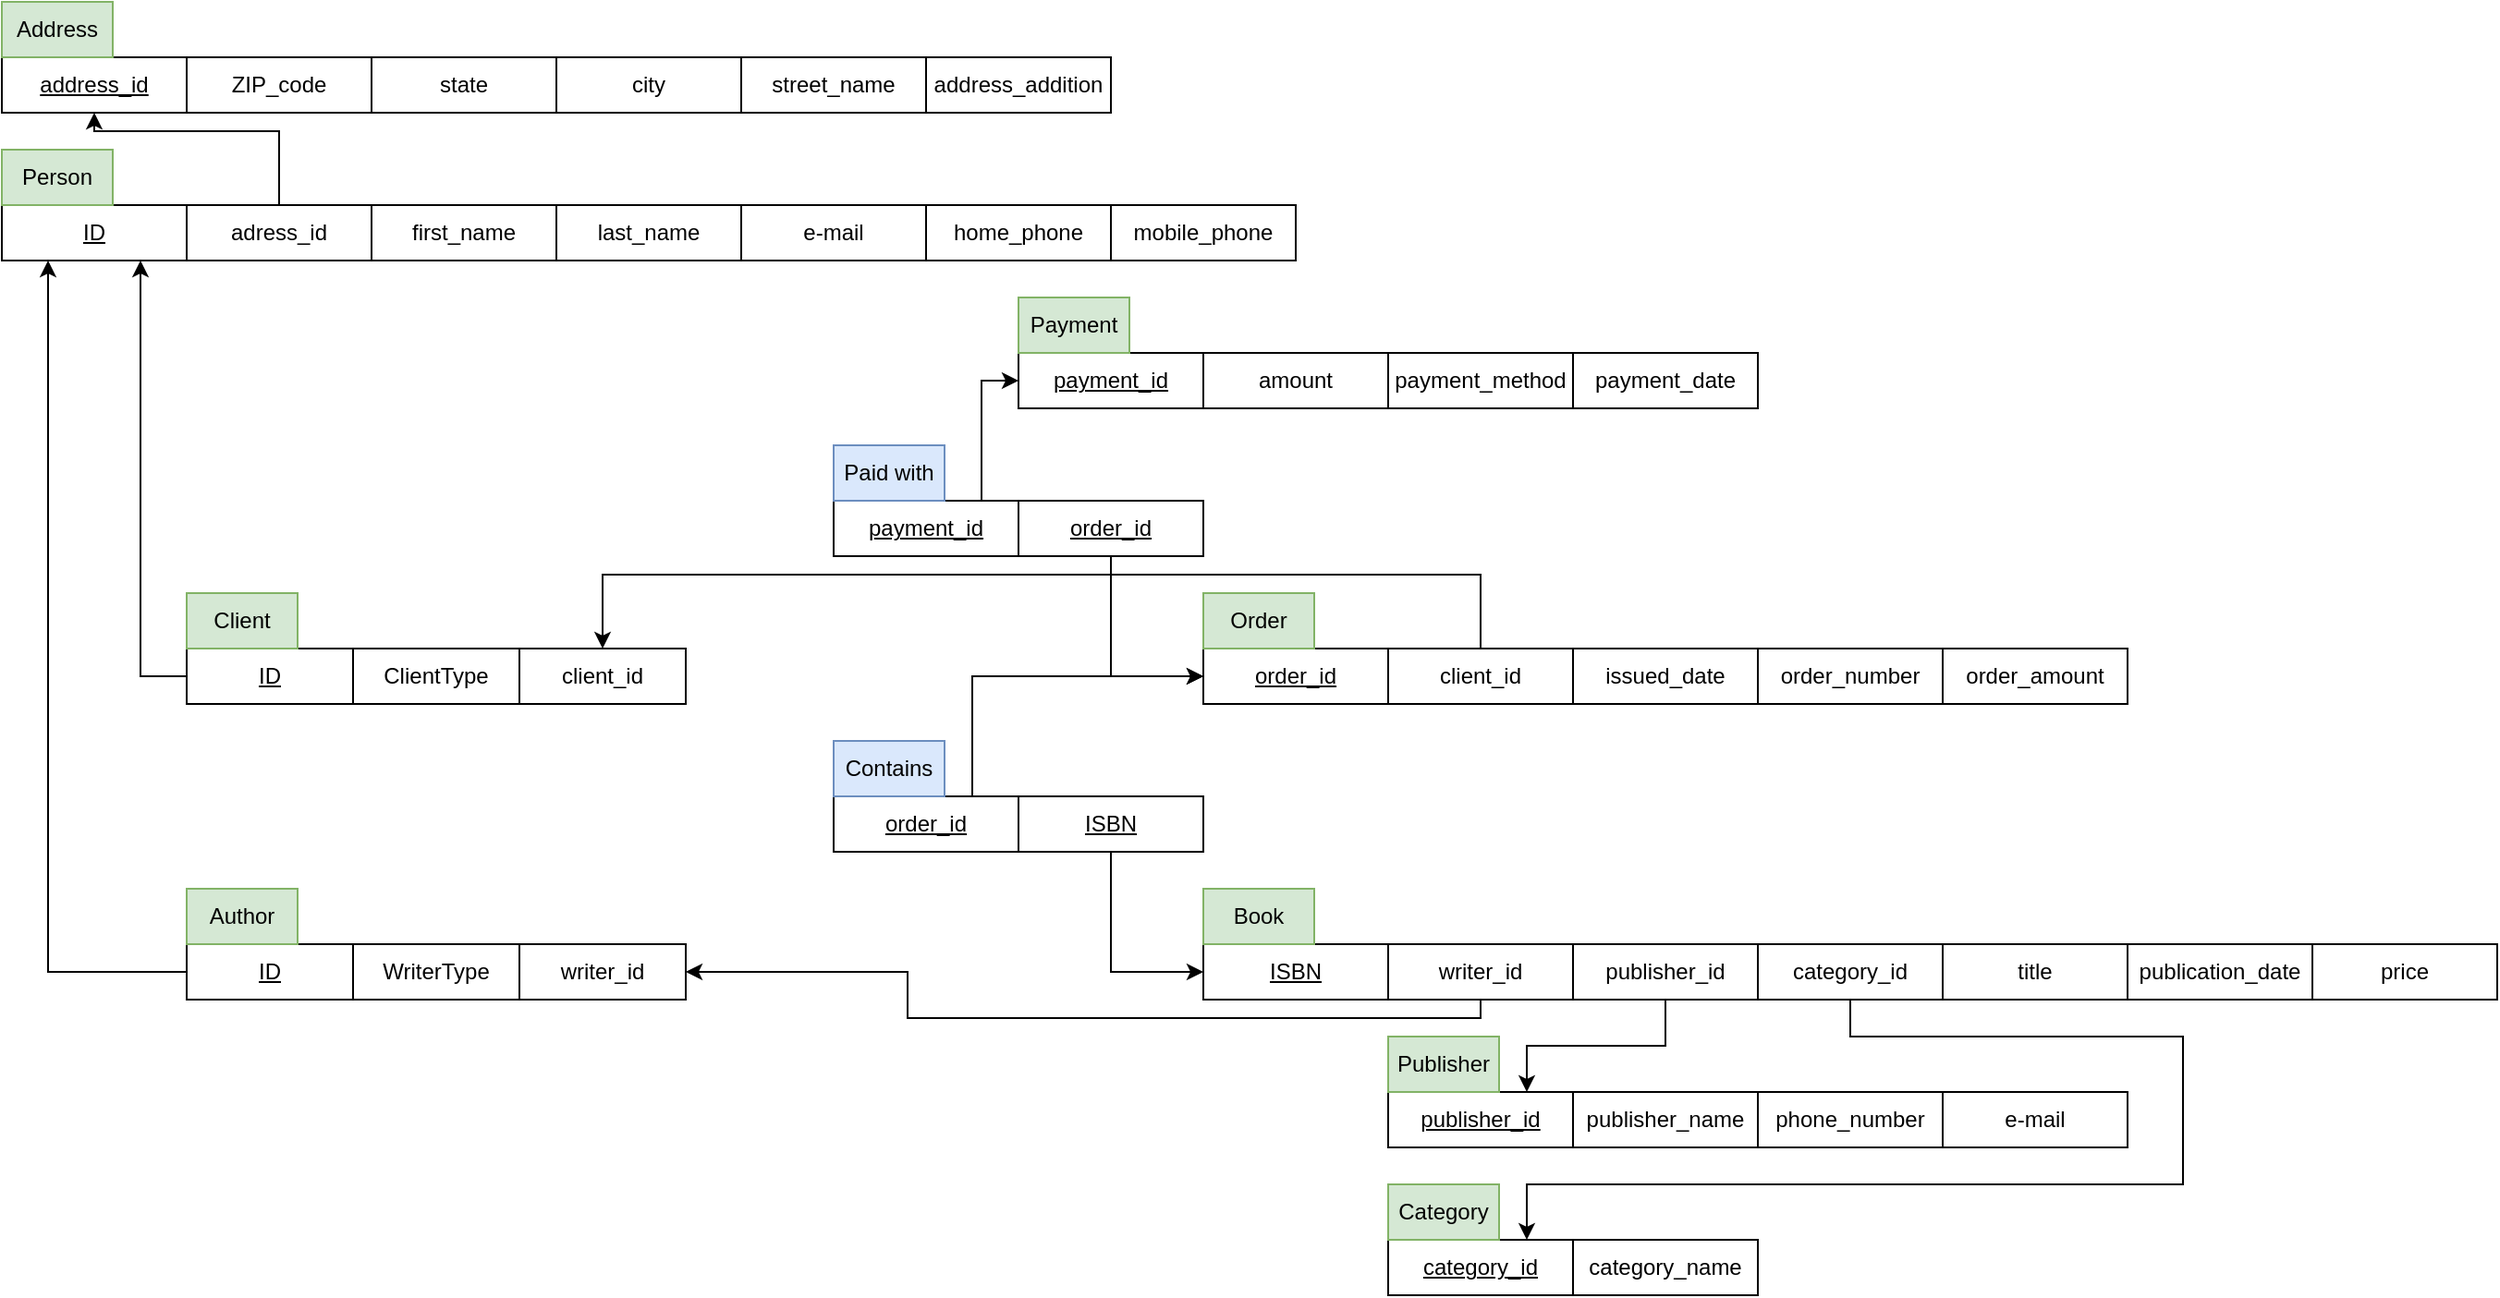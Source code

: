 <mxfile version="24.8.8">
  <diagram name="Pagină-1" id="p8kJaGKfmPmrGk0nMDl-">
    <mxGraphModel dx="2963" dy="1080" grid="1" gridSize="10" guides="1" tooltips="1" connect="1" arrows="1" fold="1" page="1" pageScale="1" pageWidth="1654" pageHeight="1169" math="0" shadow="0">
      <root>
        <mxCell id="0" />
        <mxCell id="1" parent="0" />
        <mxCell id="-nB0gfUVQe1chdUKQBeN-37" value="" style="group" parent="1" vertex="1" connectable="0">
          <mxGeometry x="180" y="235" width="600" height="60" as="geometry" />
        </mxCell>
        <mxCell id="-nB0gfUVQe1chdUKQBeN-29" value="&lt;span style=&quot;text-decoration-line: underline;&quot;&gt;address_id&lt;/span&gt;" style="rounded=0;whiteSpace=wrap;html=1;" parent="-nB0gfUVQe1chdUKQBeN-37" vertex="1">
          <mxGeometry y="30" width="100" height="30" as="geometry" />
        </mxCell>
        <mxCell id="-nB0gfUVQe1chdUKQBeN-30" value="state" style="rounded=0;whiteSpace=wrap;html=1;" parent="-nB0gfUVQe1chdUKQBeN-37" vertex="1">
          <mxGeometry x="200" y="30" width="100" height="30" as="geometry" />
        </mxCell>
        <mxCell id="-nB0gfUVQe1chdUKQBeN-31" value="Address" style="text;html=1;align=center;verticalAlign=middle;whiteSpace=wrap;rounded=0;fillColor=#d5e8d4;strokeColor=#82b366;" parent="-nB0gfUVQe1chdUKQBeN-37" vertex="1">
          <mxGeometry width="60" height="30" as="geometry" />
        </mxCell>
        <mxCell id="-nB0gfUVQe1chdUKQBeN-32" value="city" style="rounded=0;whiteSpace=wrap;html=1;" parent="-nB0gfUVQe1chdUKQBeN-37" vertex="1">
          <mxGeometry x="300" y="30" width="100" height="30" as="geometry" />
        </mxCell>
        <mxCell id="-nB0gfUVQe1chdUKQBeN-33" value="ZIP_code" style="rounded=0;whiteSpace=wrap;html=1;" parent="-nB0gfUVQe1chdUKQBeN-37" vertex="1">
          <mxGeometry x="100" y="30" width="100" height="30" as="geometry" />
        </mxCell>
        <mxCell id="-nB0gfUVQe1chdUKQBeN-34" value="street_name" style="rounded=0;whiteSpace=wrap;html=1;" parent="-nB0gfUVQe1chdUKQBeN-37" vertex="1">
          <mxGeometry x="400" y="30" width="100" height="30" as="geometry" />
        </mxCell>
        <mxCell id="-nB0gfUVQe1chdUKQBeN-35" value="address_addition" style="rounded=0;whiteSpace=wrap;html=1;" parent="-nB0gfUVQe1chdUKQBeN-37" vertex="1">
          <mxGeometry x="500" y="30" width="100" height="30" as="geometry" />
        </mxCell>
        <mxCell id="-nB0gfUVQe1chdUKQBeN-92" value="" style="group" parent="1" vertex="1" connectable="0">
          <mxGeometry x="280" y="715" width="270" height="60" as="geometry" />
        </mxCell>
        <mxCell id="-nB0gfUVQe1chdUKQBeN-60" value="&lt;u&gt;ID&lt;/u&gt;" style="rounded=0;whiteSpace=wrap;html=1;" parent="-nB0gfUVQe1chdUKQBeN-92" vertex="1">
          <mxGeometry y="30" width="90" height="30" as="geometry" />
        </mxCell>
        <mxCell id="-nB0gfUVQe1chdUKQBeN-61" value="Author" style="text;html=1;align=center;verticalAlign=middle;whiteSpace=wrap;rounded=0;fillColor=#d5e8d4;strokeColor=#82b366;" parent="-nB0gfUVQe1chdUKQBeN-92" vertex="1">
          <mxGeometry width="60" height="30" as="geometry" />
        </mxCell>
        <mxCell id="-nB0gfUVQe1chdUKQBeN-62" value="WriterType" style="rounded=0;whiteSpace=wrap;html=1;" parent="-nB0gfUVQe1chdUKQBeN-92" vertex="1">
          <mxGeometry x="90" y="30" width="90" height="30" as="geometry" />
        </mxCell>
        <mxCell id="-nB0gfUVQe1chdUKQBeN-64" value="writer_id" style="rounded=0;whiteSpace=wrap;html=1;" parent="-nB0gfUVQe1chdUKQBeN-92" vertex="1">
          <mxGeometry x="180" y="30" width="90" height="30" as="geometry" />
        </mxCell>
        <mxCell id="-nB0gfUVQe1chdUKQBeN-93" value="" style="group" parent="1" vertex="1" connectable="0">
          <mxGeometry x="280" y="555" width="270" height="60" as="geometry" />
        </mxCell>
        <mxCell id="-nB0gfUVQe1chdUKQBeN-48" value="&lt;u&gt;ID&lt;/u&gt;" style="rounded=0;whiteSpace=wrap;html=1;container=0;" parent="-nB0gfUVQe1chdUKQBeN-93" vertex="1">
          <mxGeometry y="30" width="90" height="30" as="geometry" />
        </mxCell>
        <mxCell id="-nB0gfUVQe1chdUKQBeN-50" value="Client" style="text;html=1;align=center;verticalAlign=middle;whiteSpace=wrap;rounded=0;container=0;fillColor=#d5e8d4;strokeColor=#82b366;" parent="-nB0gfUVQe1chdUKQBeN-93" vertex="1">
          <mxGeometry width="60" height="30" as="geometry" />
        </mxCell>
        <mxCell id="-nB0gfUVQe1chdUKQBeN-52" value="ClientType" style="rounded=0;whiteSpace=wrap;html=1;container=0;" parent="-nB0gfUVQe1chdUKQBeN-93" vertex="1">
          <mxGeometry x="90" y="30" width="90" height="30" as="geometry" />
        </mxCell>
        <mxCell id="-nB0gfUVQe1chdUKQBeN-75" value="client_id" style="rounded=0;whiteSpace=wrap;html=1;container=0;" parent="-nB0gfUVQe1chdUKQBeN-93" vertex="1">
          <mxGeometry x="180" y="30" width="90" height="30" as="geometry" />
        </mxCell>
        <mxCell id="-nB0gfUVQe1chdUKQBeN-95" value="" style="group" parent="1" vertex="1" connectable="0">
          <mxGeometry x="830" y="555" width="500" height="60" as="geometry" />
        </mxCell>
        <mxCell id="-nB0gfUVQe1chdUKQBeN-68" value="&lt;span style=&quot;text-decoration-line: underline;&quot;&gt;order_id&lt;/span&gt;" style="rounded=0;whiteSpace=wrap;html=1;" parent="-nB0gfUVQe1chdUKQBeN-95" vertex="1">
          <mxGeometry y="30" width="100" height="30" as="geometry" />
        </mxCell>
        <mxCell id="-nB0gfUVQe1chdUKQBeN-69" value="order_number" style="rounded=0;whiteSpace=wrap;html=1;" parent="-nB0gfUVQe1chdUKQBeN-95" vertex="1">
          <mxGeometry x="300" y="30" width="100" height="30" as="geometry" />
        </mxCell>
        <mxCell id="-nB0gfUVQe1chdUKQBeN-70" value="Order" style="text;html=1;align=center;verticalAlign=middle;whiteSpace=wrap;rounded=0;fillColor=#d5e8d4;strokeColor=#82b366;" parent="-nB0gfUVQe1chdUKQBeN-95" vertex="1">
          <mxGeometry width="60" height="30" as="geometry" />
        </mxCell>
        <mxCell id="-nB0gfUVQe1chdUKQBeN-71" value="order_amount" style="rounded=0;whiteSpace=wrap;html=1;" parent="-nB0gfUVQe1chdUKQBeN-95" vertex="1">
          <mxGeometry x="400" y="30" width="100" height="30" as="geometry" />
        </mxCell>
        <mxCell id="-nB0gfUVQe1chdUKQBeN-72" value="issued_date" style="rounded=0;whiteSpace=wrap;html=1;" parent="-nB0gfUVQe1chdUKQBeN-95" vertex="1">
          <mxGeometry x="200" y="30" width="100" height="30" as="geometry" />
        </mxCell>
        <mxCell id="-nB0gfUVQe1chdUKQBeN-94" value="client_id" style="rounded=0;whiteSpace=wrap;html=1;" parent="-nB0gfUVQe1chdUKQBeN-95" vertex="1">
          <mxGeometry x="100" y="30" width="100" height="30" as="geometry" />
        </mxCell>
        <mxCell id="-nB0gfUVQe1chdUKQBeN-96" value="" style="group" parent="1" vertex="1" connectable="0">
          <mxGeometry x="830" y="715" width="700" height="60" as="geometry" />
        </mxCell>
        <mxCell id="-nB0gfUVQe1chdUKQBeN-83" value="&lt;span style=&quot;text-decoration-line: underline;&quot;&gt;ISBN&lt;/span&gt;" style="rounded=0;whiteSpace=wrap;html=1;" parent="-nB0gfUVQe1chdUKQBeN-96" vertex="1">
          <mxGeometry y="30" width="100" height="30" as="geometry" />
        </mxCell>
        <mxCell id="-nB0gfUVQe1chdUKQBeN-84" value="title" style="rounded=0;whiteSpace=wrap;html=1;" parent="-nB0gfUVQe1chdUKQBeN-96" vertex="1">
          <mxGeometry x="400" y="30" width="100" height="30" as="geometry" />
        </mxCell>
        <mxCell id="-nB0gfUVQe1chdUKQBeN-85" value="Book" style="text;html=1;align=center;verticalAlign=middle;whiteSpace=wrap;rounded=0;fillColor=#d5e8d4;strokeColor=#82b366;" parent="-nB0gfUVQe1chdUKQBeN-96" vertex="1">
          <mxGeometry width="60" height="30" as="geometry" />
        </mxCell>
        <mxCell id="-nB0gfUVQe1chdUKQBeN-86" value="publication_date" style="rounded=0;whiteSpace=wrap;html=1;" parent="-nB0gfUVQe1chdUKQBeN-96" vertex="1">
          <mxGeometry x="500" y="30" width="100" height="30" as="geometry" />
        </mxCell>
        <mxCell id="-nB0gfUVQe1chdUKQBeN-87" value="publisher_id" style="rounded=0;whiteSpace=wrap;html=1;" parent="-nB0gfUVQe1chdUKQBeN-96" vertex="1">
          <mxGeometry x="200" y="30" width="100" height="30" as="geometry" />
        </mxCell>
        <mxCell id="-nB0gfUVQe1chdUKQBeN-88" value="price" style="rounded=0;whiteSpace=wrap;html=1;" parent="-nB0gfUVQe1chdUKQBeN-96" vertex="1">
          <mxGeometry x="600" y="30" width="100" height="30" as="geometry" />
        </mxCell>
        <mxCell id="-nB0gfUVQe1chdUKQBeN-89" value="category_id" style="rounded=0;whiteSpace=wrap;html=1;" parent="-nB0gfUVQe1chdUKQBeN-96" vertex="1">
          <mxGeometry x="300" y="30" width="100" height="30" as="geometry" />
        </mxCell>
        <mxCell id="-nB0gfUVQe1chdUKQBeN-90" value="writer_id" style="rounded=0;whiteSpace=wrap;html=1;" parent="-nB0gfUVQe1chdUKQBeN-96" vertex="1">
          <mxGeometry x="100" y="30" width="100" height="30" as="geometry" />
        </mxCell>
        <mxCell id="-nB0gfUVQe1chdUKQBeN-113" value="" style="group" parent="1" vertex="1" connectable="0">
          <mxGeometry x="730" y="395" width="400" height="60" as="geometry" />
        </mxCell>
        <mxCell id="-nB0gfUVQe1chdUKQBeN-105" value="&lt;span style=&quot;text-decoration-line: underline;&quot;&gt;payment_id&lt;/span&gt;" style="rounded=0;whiteSpace=wrap;html=1;" parent="-nB0gfUVQe1chdUKQBeN-113" vertex="1">
          <mxGeometry y="30" width="100" height="30" as="geometry" />
        </mxCell>
        <mxCell id="-nB0gfUVQe1chdUKQBeN-106" value="payment_date" style="rounded=0;whiteSpace=wrap;html=1;" parent="-nB0gfUVQe1chdUKQBeN-113" vertex="1">
          <mxGeometry x="300" y="30" width="100" height="30" as="geometry" />
        </mxCell>
        <mxCell id="-nB0gfUVQe1chdUKQBeN-107" value="Payment" style="text;html=1;align=center;verticalAlign=middle;whiteSpace=wrap;rounded=0;fillColor=#d5e8d4;strokeColor=#82b366;" parent="-nB0gfUVQe1chdUKQBeN-113" vertex="1">
          <mxGeometry width="60" height="30" as="geometry" />
        </mxCell>
        <mxCell id="-nB0gfUVQe1chdUKQBeN-109" value="amount" style="rounded=0;whiteSpace=wrap;html=1;" parent="-nB0gfUVQe1chdUKQBeN-113" vertex="1">
          <mxGeometry x="100" y="30" width="100" height="30" as="geometry" />
        </mxCell>
        <mxCell id="-nB0gfUVQe1chdUKQBeN-111" value="payment_method" style="rounded=0;whiteSpace=wrap;html=1;" parent="-nB0gfUVQe1chdUKQBeN-113" vertex="1">
          <mxGeometry x="200" y="30" width="100" height="30" as="geometry" />
        </mxCell>
        <mxCell id="-nB0gfUVQe1chdUKQBeN-120" value="" style="group" parent="1" vertex="1" connectable="0">
          <mxGeometry x="630" y="475" width="200" height="60" as="geometry" />
        </mxCell>
        <mxCell id="-nB0gfUVQe1chdUKQBeN-115" value="&lt;span style=&quot;text-decoration-line: underline;&quot;&gt;payment_id&lt;/span&gt;" style="rounded=0;whiteSpace=wrap;html=1;" parent="-nB0gfUVQe1chdUKQBeN-120" vertex="1">
          <mxGeometry y="30" width="100" height="30" as="geometry" />
        </mxCell>
        <mxCell id="-nB0gfUVQe1chdUKQBeN-117" value="Paid with" style="text;html=1;align=center;verticalAlign=middle;whiteSpace=wrap;rounded=0;fillColor=#dae8fc;strokeColor=#6c8ebf;" parent="-nB0gfUVQe1chdUKQBeN-120" vertex="1">
          <mxGeometry width="60" height="30" as="geometry" />
        </mxCell>
        <mxCell id="-nB0gfUVQe1chdUKQBeN-118" value="&lt;span style=&quot;text-decoration-line: underline;&quot;&gt;order_id&lt;/span&gt;" style="rounded=0;whiteSpace=wrap;html=1;" parent="-nB0gfUVQe1chdUKQBeN-120" vertex="1">
          <mxGeometry x="100" y="30" width="100" height="30" as="geometry" />
        </mxCell>
        <mxCell id="-nB0gfUVQe1chdUKQBeN-121" value="" style="group" parent="1" vertex="1" connectable="0">
          <mxGeometry x="630" y="635" width="200" height="60" as="geometry" />
        </mxCell>
        <mxCell id="-nB0gfUVQe1chdUKQBeN-122" value="&lt;span style=&quot;text-decoration-line: underline;&quot;&gt;order_id&lt;/span&gt;" style="rounded=0;whiteSpace=wrap;html=1;" parent="-nB0gfUVQe1chdUKQBeN-121" vertex="1">
          <mxGeometry y="30" width="100" height="30" as="geometry" />
        </mxCell>
        <mxCell id="-nB0gfUVQe1chdUKQBeN-123" value="Contains" style="text;html=1;align=center;verticalAlign=middle;whiteSpace=wrap;rounded=0;fillColor=#dae8fc;strokeColor=#6c8ebf;" parent="-nB0gfUVQe1chdUKQBeN-121" vertex="1">
          <mxGeometry width="60" height="30" as="geometry" />
        </mxCell>
        <mxCell id="-nB0gfUVQe1chdUKQBeN-124" value="&lt;span style=&quot;text-decoration-line: underline;&quot;&gt;ISBN&lt;/span&gt;" style="rounded=0;whiteSpace=wrap;html=1;" parent="-nB0gfUVQe1chdUKQBeN-121" vertex="1">
          <mxGeometry x="100" y="30" width="100" height="30" as="geometry" />
        </mxCell>
        <mxCell id="-nB0gfUVQe1chdUKQBeN-134" value="" style="group" parent="1" vertex="1" connectable="0">
          <mxGeometry x="930" y="795" width="400" height="60" as="geometry" />
        </mxCell>
        <mxCell id="-nB0gfUVQe1chdUKQBeN-126" value="&lt;span style=&quot;text-decoration-line: underline;&quot;&gt;publisher_id&lt;/span&gt;" style="rounded=0;whiteSpace=wrap;html=1;" parent="-nB0gfUVQe1chdUKQBeN-134" vertex="1">
          <mxGeometry y="30" width="100" height="30" as="geometry" />
        </mxCell>
        <mxCell id="-nB0gfUVQe1chdUKQBeN-128" value="Publisher" style="text;html=1;align=center;verticalAlign=middle;whiteSpace=wrap;rounded=0;fillColor=#d5e8d4;strokeColor=#82b366;" parent="-nB0gfUVQe1chdUKQBeN-134" vertex="1">
          <mxGeometry width="60" height="30" as="geometry" />
        </mxCell>
        <mxCell id="-nB0gfUVQe1chdUKQBeN-130" value="phone_number" style="rounded=0;whiteSpace=wrap;html=1;" parent="-nB0gfUVQe1chdUKQBeN-134" vertex="1">
          <mxGeometry x="200" y="30" width="100" height="30" as="geometry" />
        </mxCell>
        <mxCell id="-nB0gfUVQe1chdUKQBeN-132" value="e-mail" style="rounded=0;whiteSpace=wrap;html=1;" parent="-nB0gfUVQe1chdUKQBeN-134" vertex="1">
          <mxGeometry x="300" y="30" width="100" height="30" as="geometry" />
        </mxCell>
        <mxCell id="-nB0gfUVQe1chdUKQBeN-133" value="publisher_name" style="rounded=0;whiteSpace=wrap;html=1;" parent="-nB0gfUVQe1chdUKQBeN-134" vertex="1">
          <mxGeometry x="100" y="30" width="100" height="30" as="geometry" />
        </mxCell>
        <mxCell id="-nB0gfUVQe1chdUKQBeN-141" value="" style="group" parent="1" vertex="1" connectable="0">
          <mxGeometry x="930" y="875" width="200" height="60" as="geometry" />
        </mxCell>
        <mxCell id="-nB0gfUVQe1chdUKQBeN-136" value="&lt;span style=&quot;text-decoration-line: underline;&quot;&gt;category_id&lt;/span&gt;" style="rounded=0;whiteSpace=wrap;html=1;" parent="-nB0gfUVQe1chdUKQBeN-141" vertex="1">
          <mxGeometry y="30" width="100" height="30" as="geometry" />
        </mxCell>
        <mxCell id="-nB0gfUVQe1chdUKQBeN-137" value="Category" style="text;html=1;align=center;verticalAlign=middle;whiteSpace=wrap;rounded=0;fillColor=#d5e8d4;strokeColor=#82b366;" parent="-nB0gfUVQe1chdUKQBeN-141" vertex="1">
          <mxGeometry width="60" height="30" as="geometry" />
        </mxCell>
        <mxCell id="-nB0gfUVQe1chdUKQBeN-140" value="category_name" style="rounded=0;whiteSpace=wrap;html=1;" parent="-nB0gfUVQe1chdUKQBeN-141" vertex="1">
          <mxGeometry x="100" y="30" width="100" height="30" as="geometry" />
        </mxCell>
        <mxCell id="-nB0gfUVQe1chdUKQBeN-143" value="" style="group" parent="1" vertex="1" connectable="0">
          <mxGeometry x="180" y="315" width="700" height="60" as="geometry" />
        </mxCell>
        <mxCell id="-nB0gfUVQe1chdUKQBeN-14" value="&lt;span style=&quot;text-decoration-line: underline;&quot;&gt;ID&lt;/span&gt;" style="rounded=0;whiteSpace=wrap;html=1;" parent="-nB0gfUVQe1chdUKQBeN-143" vertex="1">
          <mxGeometry y="30" width="100" height="30" as="geometry" />
        </mxCell>
        <mxCell id="-nB0gfUVQe1chdUKQBeN-19" value="first_name" style="rounded=0;whiteSpace=wrap;html=1;" parent="-nB0gfUVQe1chdUKQBeN-143" vertex="1">
          <mxGeometry x="200" y="30" width="100" height="30" as="geometry" />
        </mxCell>
        <mxCell id="-nB0gfUVQe1chdUKQBeN-20" value="Person" style="text;html=1;align=center;verticalAlign=middle;whiteSpace=wrap;rounded=0;fillColor=#d5e8d4;strokeColor=#82b366;" parent="-nB0gfUVQe1chdUKQBeN-143" vertex="1">
          <mxGeometry width="60" height="30" as="geometry" />
        </mxCell>
        <mxCell id="-nB0gfUVQe1chdUKQBeN-21" value="last_name" style="rounded=0;whiteSpace=wrap;html=1;" parent="-nB0gfUVQe1chdUKQBeN-143" vertex="1">
          <mxGeometry x="300" y="30" width="100" height="30" as="geometry" />
        </mxCell>
        <mxCell id="-nB0gfUVQe1chdUKQBeN-22" value="adress_id" style="rounded=0;whiteSpace=wrap;html=1;" parent="-nB0gfUVQe1chdUKQBeN-143" vertex="1">
          <mxGeometry x="100" y="30" width="100" height="30" as="geometry" />
        </mxCell>
        <mxCell id="-nB0gfUVQe1chdUKQBeN-23" value="e-mail" style="rounded=0;whiteSpace=wrap;html=1;" parent="-nB0gfUVQe1chdUKQBeN-143" vertex="1">
          <mxGeometry x="400" y="30" width="100" height="30" as="geometry" />
        </mxCell>
        <mxCell id="-nB0gfUVQe1chdUKQBeN-24" value="home_phone" style="rounded=0;whiteSpace=wrap;html=1;" parent="-nB0gfUVQe1chdUKQBeN-143" vertex="1">
          <mxGeometry x="500" y="30" width="100" height="30" as="geometry" />
        </mxCell>
        <mxCell id="-nB0gfUVQe1chdUKQBeN-25" value="mobile_phone" style="rounded=0;whiteSpace=wrap;html=1;" parent="-nB0gfUVQe1chdUKQBeN-143" vertex="1">
          <mxGeometry x="600" y="30" width="100" height="30" as="geometry" />
        </mxCell>
        <mxCell id="-nB0gfUVQe1chdUKQBeN-144" style="edgeStyle=orthogonalEdgeStyle;rounded=0;orthogonalLoop=1;jettySize=auto;html=1;entryX=0.5;entryY=1;entryDx=0;entryDy=0;" parent="1" source="-nB0gfUVQe1chdUKQBeN-22" target="-nB0gfUVQe1chdUKQBeN-29" edge="1">
          <mxGeometry relative="1" as="geometry">
            <Array as="points">
              <mxPoint x="330" y="305" />
              <mxPoint x="230" y="305" />
            </Array>
          </mxGeometry>
        </mxCell>
        <mxCell id="-nB0gfUVQe1chdUKQBeN-146" style="edgeStyle=orthogonalEdgeStyle;rounded=0;orthogonalLoop=1;jettySize=auto;html=1;entryX=0.25;entryY=1;entryDx=0;entryDy=0;" parent="1" source="-nB0gfUVQe1chdUKQBeN-60" target="-nB0gfUVQe1chdUKQBeN-14" edge="1">
          <mxGeometry relative="1" as="geometry">
            <Array as="points">
              <mxPoint x="205" y="760" />
            </Array>
          </mxGeometry>
        </mxCell>
        <mxCell id="-nB0gfUVQe1chdUKQBeN-145" style="edgeStyle=orthogonalEdgeStyle;rounded=0;orthogonalLoop=1;jettySize=auto;html=1;entryX=0.75;entryY=1;entryDx=0;entryDy=0;" parent="1" source="-nB0gfUVQe1chdUKQBeN-48" target="-nB0gfUVQe1chdUKQBeN-14" edge="1">
          <mxGeometry relative="1" as="geometry">
            <mxPoint x="250" y="375" as="targetPoint" />
            <Array as="points">
              <mxPoint x="255" y="600" />
            </Array>
          </mxGeometry>
        </mxCell>
        <mxCell id="-nB0gfUVQe1chdUKQBeN-147" style="edgeStyle=orthogonalEdgeStyle;rounded=0;orthogonalLoop=1;jettySize=auto;html=1;entryX=0.5;entryY=0;entryDx=0;entryDy=0;" parent="1" source="-nB0gfUVQe1chdUKQBeN-94" target="-nB0gfUVQe1chdUKQBeN-75" edge="1">
          <mxGeometry relative="1" as="geometry">
            <Array as="points">
              <mxPoint x="980" y="545" />
              <mxPoint x="505" y="545" />
            </Array>
          </mxGeometry>
        </mxCell>
        <mxCell id="-nB0gfUVQe1chdUKQBeN-148" style="edgeStyle=orthogonalEdgeStyle;rounded=0;orthogonalLoop=1;jettySize=auto;html=1;entryX=0;entryY=0.5;entryDx=0;entryDy=0;" parent="1" source="-nB0gfUVQe1chdUKQBeN-115" target="-nB0gfUVQe1chdUKQBeN-105" edge="1">
          <mxGeometry relative="1" as="geometry">
            <Array as="points">
              <mxPoint x="710" y="440" />
            </Array>
          </mxGeometry>
        </mxCell>
        <mxCell id="-nB0gfUVQe1chdUKQBeN-149" style="edgeStyle=orthogonalEdgeStyle;rounded=0;orthogonalLoop=1;jettySize=auto;html=1;entryX=0;entryY=0.5;entryDx=0;entryDy=0;" parent="1" source="-nB0gfUVQe1chdUKQBeN-118" target="-nB0gfUVQe1chdUKQBeN-68" edge="1">
          <mxGeometry relative="1" as="geometry" />
        </mxCell>
        <mxCell id="-nB0gfUVQe1chdUKQBeN-150" style="edgeStyle=orthogonalEdgeStyle;rounded=0;orthogonalLoop=1;jettySize=auto;html=1;entryX=0;entryY=0.5;entryDx=0;entryDy=0;" parent="1" source="-nB0gfUVQe1chdUKQBeN-124" target="-nB0gfUVQe1chdUKQBeN-83" edge="1">
          <mxGeometry relative="1" as="geometry" />
        </mxCell>
        <mxCell id="-nB0gfUVQe1chdUKQBeN-151" style="edgeStyle=orthogonalEdgeStyle;rounded=0;orthogonalLoop=1;jettySize=auto;html=1;exitX=0.75;exitY=0;exitDx=0;exitDy=0;entryX=0;entryY=0.5;entryDx=0;entryDy=0;" parent="1" source="-nB0gfUVQe1chdUKQBeN-122" target="-nB0gfUVQe1chdUKQBeN-68" edge="1">
          <mxGeometry relative="1" as="geometry">
            <Array as="points">
              <mxPoint x="705" y="600" />
            </Array>
          </mxGeometry>
        </mxCell>
        <mxCell id="-nB0gfUVQe1chdUKQBeN-153" style="edgeStyle=orthogonalEdgeStyle;rounded=0;orthogonalLoop=1;jettySize=auto;html=1;entryX=1;entryY=0.5;entryDx=0;entryDy=0;" parent="1" source="-nB0gfUVQe1chdUKQBeN-90" target="-nB0gfUVQe1chdUKQBeN-64" edge="1">
          <mxGeometry relative="1" as="geometry">
            <Array as="points">
              <mxPoint x="980" y="785" />
              <mxPoint x="670" y="785" />
              <mxPoint x="670" y="760" />
            </Array>
          </mxGeometry>
        </mxCell>
        <mxCell id="-nB0gfUVQe1chdUKQBeN-154" style="edgeStyle=orthogonalEdgeStyle;rounded=0;orthogonalLoop=1;jettySize=auto;html=1;entryX=0.75;entryY=0;entryDx=0;entryDy=0;" parent="1" source="-nB0gfUVQe1chdUKQBeN-87" target="-nB0gfUVQe1chdUKQBeN-126" edge="1">
          <mxGeometry relative="1" as="geometry" />
        </mxCell>
        <mxCell id="-nB0gfUVQe1chdUKQBeN-155" style="edgeStyle=orthogonalEdgeStyle;rounded=0;orthogonalLoop=1;jettySize=auto;html=1;entryX=0.75;entryY=0;entryDx=0;entryDy=0;" parent="1" source="-nB0gfUVQe1chdUKQBeN-89" target="-nB0gfUVQe1chdUKQBeN-136" edge="1">
          <mxGeometry relative="1" as="geometry">
            <Array as="points">
              <mxPoint x="1180" y="795" />
              <mxPoint x="1360" y="795" />
              <mxPoint x="1360" y="875" />
              <mxPoint x="1005" y="875" />
            </Array>
          </mxGeometry>
        </mxCell>
      </root>
    </mxGraphModel>
  </diagram>
</mxfile>
